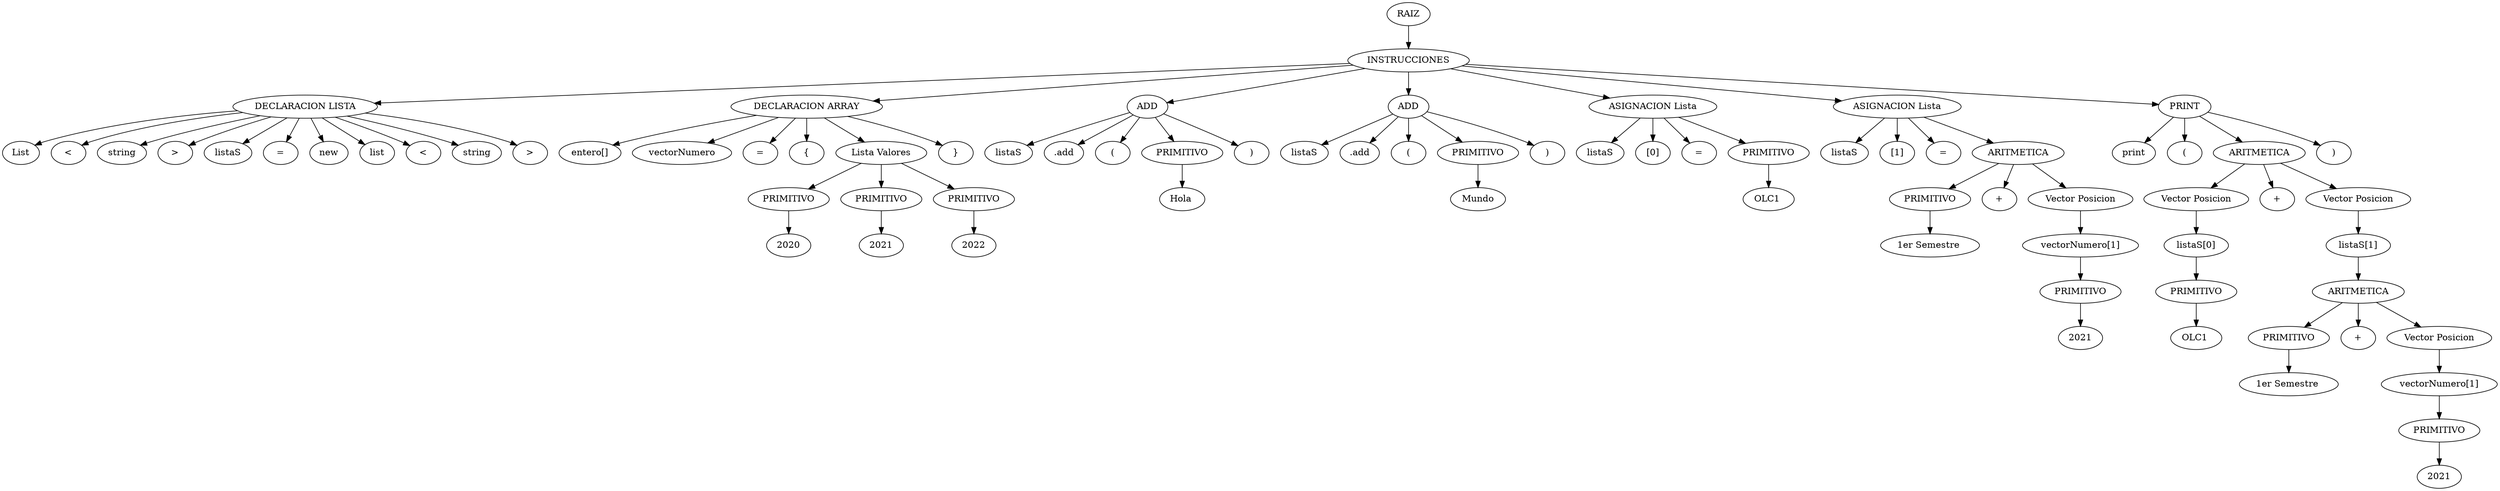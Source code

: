digraph {
n0[label="RAIZ"];
n1[label="INSTRUCCIONES"];
n0->n1;
n2[label="DECLARACION LISTA"];
n1->n2;
n3[label="List"];
n2->n3;
n4[label="<"];
n2->n4;
n5[label="string"];
n2->n5;
n6[label=">"];
n2->n6;
n7[label="listaS"];
n2->n7;
n8[label="="];
n2->n8;
n9[label="new"];
n2->n9;
n10[label="list"];
n2->n10;
n11[label="<"];
n2->n11;
n12[label="string"];
n2->n12;
n13[label=">"];
n2->n13;
n14[label="DECLARACION ARRAY"];
n1->n14;
n15[label="entero[]"];
n14->n15;
n16[label="vectorNumero"];
n14->n16;
n17[label="="];
n14->n17;
n18[label="{"];
n14->n18;
n19[label="Lista Valores"];
n14->n19;
n20[label="PRIMITIVO"];
n19->n20;
n21[label="2020"];
n20->n21;
n22[label="PRIMITIVO"];
n19->n22;
n23[label="2021"];
n22->n23;
n24[label="PRIMITIVO"];
n19->n24;
n25[label="2022"];
n24->n25;
n26[label="}"];
n14->n26;
n27[label="ADD"];
n1->n27;
n28[label="listaS"];
n27->n28;
n29[label=".add"];
n27->n29;
n30[label="("];
n27->n30;
n31[label="PRIMITIVO"];
n27->n31;
n32[label="Hola "];
n31->n32;
n33[label=")"];
n27->n33;
n34[label="ADD"];
n1->n34;
n35[label="listaS"];
n34->n35;
n36[label=".add"];
n34->n36;
n37[label="("];
n34->n37;
n38[label="PRIMITIVO"];
n34->n38;
n39[label="Mundo"];
n38->n39;
n40[label=")"];
n34->n40;
n41[label="ASIGNACION Lista"];
n1->n41;
n42[label="listaS"];
n41->n42;
n43[label="[0]"];
n41->n43;
n44[label="="];
n41->n44;
n45[label="PRIMITIVO"];
n41->n45;
n46[label="OLC1 "];
n45->n46;
n47[label="ASIGNACION Lista"];
n1->n47;
n48[label="listaS"];
n47->n48;
n49[label="[1]"];
n47->n49;
n50[label="="];
n47->n50;
n51[label="ARITMETICA"];
n47->n51;
n52[label="PRIMITIVO"];
n51->n52;
n53[label="1er Semestre "];
n52->n53;
n54[label="+"];
n51->n54;
n55[label="Vector Posicion"];
n51->n55;
n56[label="vectorNumero[1]"];
n55->n56;
n57[label="PRIMITIVO"];
n56->n57;
n58[label="2021"];
n57->n58;
n59[label="PRINT"];
n1->n59;
n60[label="print"];
n59->n60;
n61[label="("];
n59->n61;
n62[label="ARITMETICA"];
n59->n62;
n63[label="Vector Posicion"];
n62->n63;
n64[label="listaS[0]"];
n63->n64;
n65[label="PRIMITIVO"];
n64->n65;
n66[label="OLC1 "];
n65->n66;
n67[label="+"];
n62->n67;
n68[label="Vector Posicion"];
n62->n68;
n69[label="listaS[1]"];
n68->n69;
n70[label="ARITMETICA"];
n69->n70;
n71[label="PRIMITIVO"];
n70->n71;
n72[label="1er Semestre "];
n71->n72;
n73[label="+"];
n70->n73;
n74[label="Vector Posicion"];
n70->n74;
n75[label="vectorNumero[1]"];
n74->n75;
n76[label="PRIMITIVO"];
n75->n76;
n77[label="2021"];
n76->n77;
n78[label=")"];
n59->n78;
}